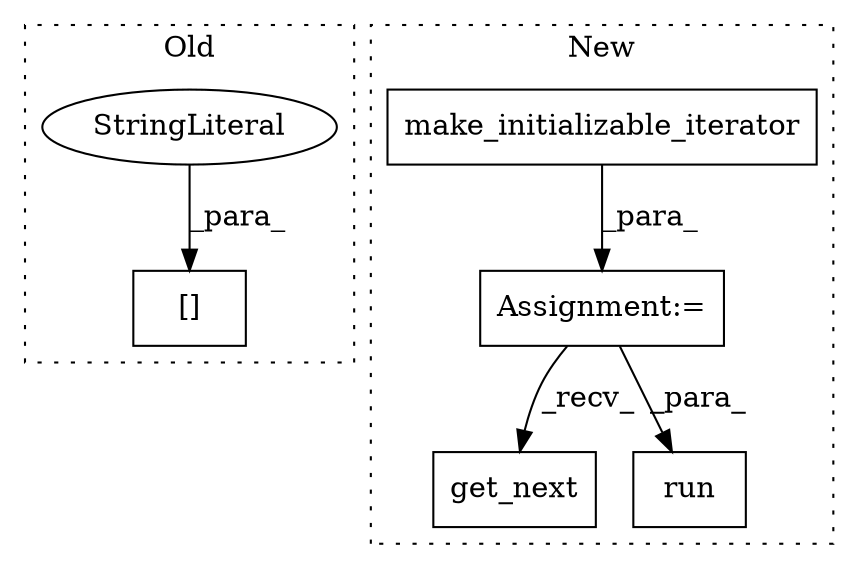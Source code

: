 digraph G {
subgraph cluster0 {
1 [label="[]" a="2" s="14749,14768" l="13,1" shape="box"];
6 [label="StringLiteral" a="45" s="14762" l="6" shape="ellipse"];
label = "Old";
style="dotted";
}
subgraph cluster1 {
2 [label="get_next" a="32" s="15250" l="10" shape="box"];
3 [label="make_initializable_iterator" a="32" s="15168" l="29" shape="box"];
4 [label="run" a="32" s="16161,16185" l="4,1" shape="box"];
5 [label="Assignment:=" a="7" s="15159" l="1" shape="box"];
label = "New";
style="dotted";
}
3 -> 5 [label="_para_"];
5 -> 2 [label="_recv_"];
5 -> 4 [label="_para_"];
6 -> 1 [label="_para_"];
}